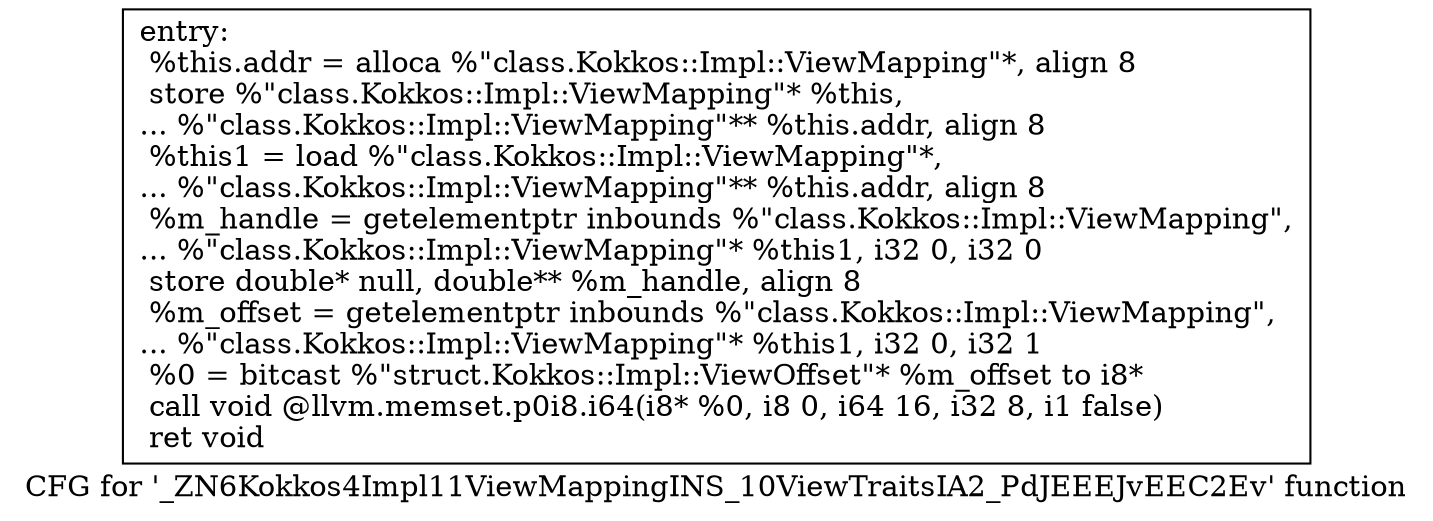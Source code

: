digraph "CFG for '_ZN6Kokkos4Impl11ViewMappingINS_10ViewTraitsIA2_PdJEEEJvEEC2Ev' function" {
	label="CFG for '_ZN6Kokkos4Impl11ViewMappingINS_10ViewTraitsIA2_PdJEEEJvEEC2Ev' function";

	Node0x5e4ad30 [shape=record,label="{entry:\l  %this.addr = alloca %\"class.Kokkos::Impl::ViewMapping\"*, align 8\l  store %\"class.Kokkos::Impl::ViewMapping\"* %this,\l... %\"class.Kokkos::Impl::ViewMapping\"** %this.addr, align 8\l  %this1 = load %\"class.Kokkos::Impl::ViewMapping\"*,\l... %\"class.Kokkos::Impl::ViewMapping\"** %this.addr, align 8\l  %m_handle = getelementptr inbounds %\"class.Kokkos::Impl::ViewMapping\",\l... %\"class.Kokkos::Impl::ViewMapping\"* %this1, i32 0, i32 0\l  store double* null, double** %m_handle, align 8\l  %m_offset = getelementptr inbounds %\"class.Kokkos::Impl::ViewMapping\",\l... %\"class.Kokkos::Impl::ViewMapping\"* %this1, i32 0, i32 1\l  %0 = bitcast %\"struct.Kokkos::Impl::ViewOffset\"* %m_offset to i8*\l  call void @llvm.memset.p0i8.i64(i8* %0, i8 0, i64 16, i32 8, i1 false)\l  ret void\l}"];
}
